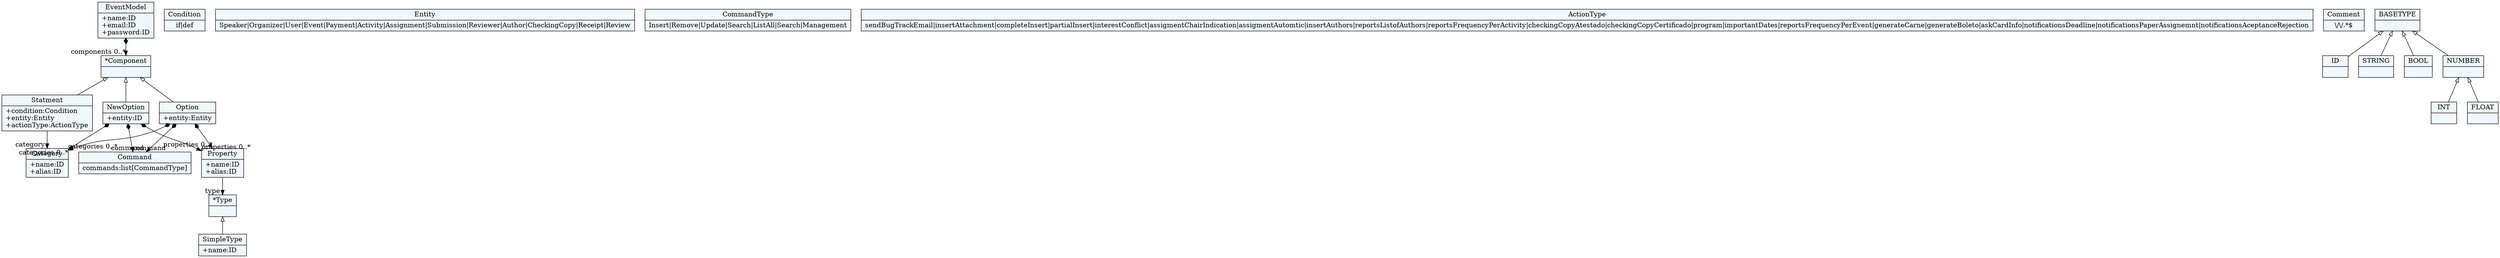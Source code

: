 
    digraph xtext {
    fontname = "Bitstream Vera Sans"
    fontsize = 8
    node[
        shape=record,
        style=filled,
        fillcolor=aliceblue
    ]
    nodesep = 0.3
    edge[dir=black,arrowtail=empty]


140274661540232 -> 140274661542088[arrowtail=diamond, dir=both, headlabel="components 0..*"]
140274661540232[ label="{EventModel|+name:ID\l+email:ID\l+password:ID\l}"]

140274661542088[ label="{*Component|}"]
140274661542088 -> 140274661547656 [dir=back]
140274661542088 -> 140274661543944 [dir=back]
140274661542088 -> 140274661549512 [dir=back]

140274661543944 -> 140274661553224[headlabel="category "]
140274661543944[ label="{Statment|+condition:Condition\l+entity:Entity\l+actionType:ActionType\l}"]

140274661545800[ label="{Condition|if\|def}"]

140274661547656 -> 140274661556936[arrowtail=diamond, dir=both, headlabel="properties 0..*"]
140274661547656 -> 140274661551368[arrowtail=diamond, dir=both, headlabel="command "]
140274661547656 -> 140274661553224[arrowtail=diamond, dir=both, headlabel="categories 0..*"]
140274661547656[ label="{Option|+entity:Entity\l}"]

140274661549512 -> 140274661556936[arrowtail=diamond, dir=both, headlabel="properties 0..*"]
140274661549512 -> 140274661551368[arrowtail=diamond, dir=both, headlabel="command "]
140274661549512 -> 140274661553224[arrowtail=diamond, dir=both, headlabel="categories 0..*"]
140274661549512[ label="{NewOption|+entity:ID\l}"]

140274661551368[ label="{Command|commands:list[CommandType]\l}"]

140274661553224[ label="{Category|+name:ID\l+alias:ID\l}"]

140274661555080[ label="{Entity|Speaker\|Organizer\|User\|Event\|Payment\|Activity\|Assignment\|Submission\|Reviewer\|Author\|CheckingCopy\|Receipt\|Review}"]

140274661556936 -> 140274661558792[headlabel="type "]
140274661556936[ label="{Property|+name:ID\l+alias:ID\l}"]

140274661558792[ label="{*Type|}"]
140274661558792 -> 140274660278344 [dir=back]

140274660278344[ label="{SimpleType|+name:ID\l}"]

140274661560648[ label="{CommandType|Insert\|Remove\|Update\|Search\|ListAll\|Search\|Management}"]

140274661562504[ label="{ActionType|sendBugTrackEmail\|insertAttachment\|completeInsert\|partialInsert\|interestConflict\|assigmentChairIndication\|assigmentAutomtic\|insertAuthors\|reportsListofAuthors\|reportsFrequencyPerActivity\|checkingCopyAtestado\|checkingCopyCertificado\|program\|importantDates\|reportsFrequencyPerEvent\|generateCarne\|generateBoleto\|askCardInfo\|notificationsDeadline\|notificationsPaperAssignemnt\|notificationsAceptanceRejection}"]

140274661564360[ label="{Comment|\\/\\/.*$}"]

140274661319976[ label="{ID|}"]

140274661355096[ label="{STRING|}"]

140274661372296[ label="{BOOL|}"]

140274661374152[ label="{INT|}"]

140274661376008[ label="{FLOAT|}"]

140274661378440[ label="{NUMBER|}"]
140274661378440 -> 140274661376008 [dir=back]
140274661378440 -> 140274661374152 [dir=back]

140274661380296[ label="{BASETYPE|}"]
140274661380296 -> 140274661378440 [dir=back]
140274661380296 -> 140274661372296 [dir=back]
140274661380296 -> 140274661319976 [dir=back]
140274661380296 -> 140274661355096 [dir=back]


}
